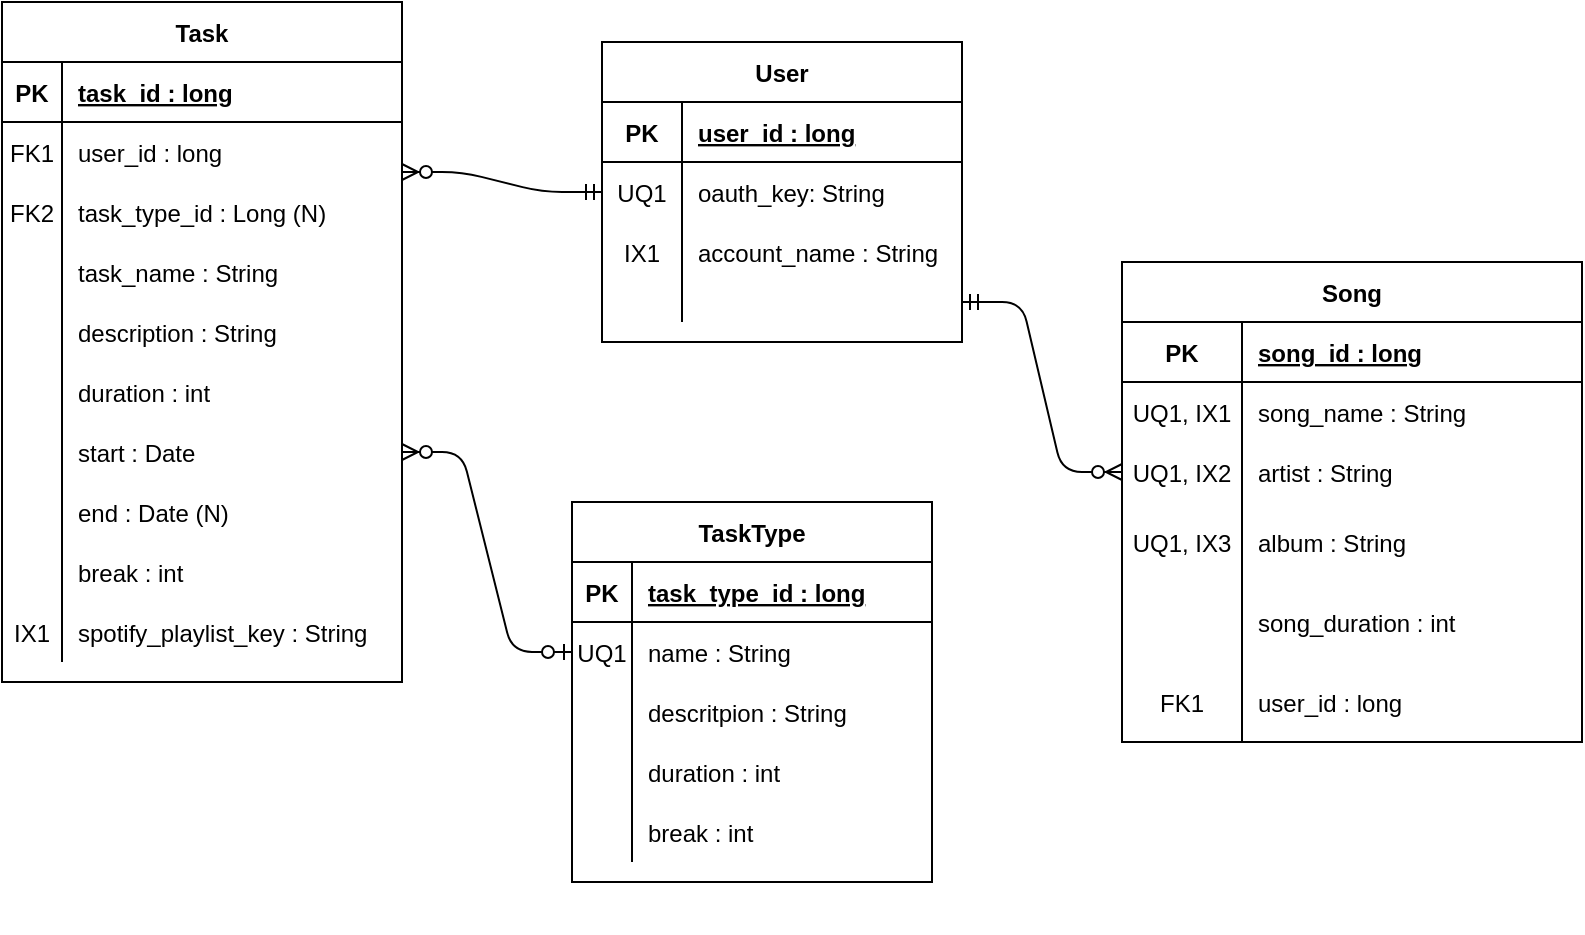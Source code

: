 <mxfile version="13.9.3" type="device"><diagram id="9LeAc8t6B-B8Vijh15hp" name="Page-1"><mxGraphModel dx="752" dy="572" grid="1" gridSize="10" guides="1" tooltips="1" connect="1" arrows="1" fold="1" page="1" pageScale="1" pageWidth="850" pageHeight="1100" math="0" shadow="0"><root><mxCell id="0"/><mxCell id="1" parent="0"/><mxCell id="0n79EJE4nGXvy4xw_Dd9-18" value="" style="shape=partialRectangle;connectable=0;fillColor=none;top=0;left=0;bottom=0;right=0;editable=1;overflow=hidden;" parent="1" vertex="1"><mxGeometry x="520" y="685" width="30" height="30" as="geometry"/></mxCell><mxCell id="nmUzq4MDl_b4EuLdGDhz-4" value="" style="edgeStyle=entityRelationEdgeStyle;fontSize=12;html=1;endArrow=ERzeroToMany;startArrow=ERmandOne;entryX=0;entryY=0.5;entryDx=0;entryDy=0;exitX=1;exitY=0.5;exitDx=0;exitDy=0;" parent="1" source="yPI9ErlmuzDiYwrnkcel-37" target="0n79EJE4nGXvy4xw_Dd9-10" edge="1"><mxGeometry width="100" height="100" relative="1" as="geometry"><mxPoint x="635" y="320" as="sourcePoint"/><mxPoint x="740" y="320" as="targetPoint"/></mxGeometry></mxCell><mxCell id="nmUzq4MDl_b4EuLdGDhz-21" value="" style="edgeStyle=entityRelationEdgeStyle;fontSize=12;html=1;endArrow=ERmandOne;endFill=0;exitX=1;exitY=0.25;exitDx=0;exitDy=0;entryX=0;entryY=0.5;entryDx=0;entryDy=0;startArrow=ERzeroToMany;startFill=1;" parent="1" source="0n79EJE4nGXvy4xw_Dd9-32" target="yPI9ErlmuzDiYwrnkcel-34" edge="1"><mxGeometry width="100" height="100" relative="1" as="geometry"><mxPoint x="290" y="330" as="sourcePoint"/><mxPoint x="330" y="385" as="targetPoint"/></mxGeometry></mxCell><mxCell id="0n79EJE4nGXvy4xw_Dd9-32" value="Task" style="shape=table;startSize=30;container=1;collapsible=1;childLayout=tableLayout;fixedRows=1;rowLines=0;fontStyle=1;align=center;resizeLast=1;" parent="1" vertex="1"><mxGeometry x="50" y="250" width="200" height="340" as="geometry"/></mxCell><mxCell id="0n79EJE4nGXvy4xw_Dd9-33" value="" style="shape=partialRectangle;collapsible=0;dropTarget=0;pointerEvents=0;fillColor=none;top=0;left=0;bottom=1;right=0;points=[[0,0.5],[1,0.5]];portConstraint=eastwest;" parent="0n79EJE4nGXvy4xw_Dd9-32" vertex="1"><mxGeometry y="30" width="200" height="30" as="geometry"/></mxCell><mxCell id="0n79EJE4nGXvy4xw_Dd9-34" value="PK" style="shape=partialRectangle;connectable=0;fillColor=none;top=0;left=0;bottom=0;right=0;fontStyle=1;overflow=hidden;" parent="0n79EJE4nGXvy4xw_Dd9-33" vertex="1"><mxGeometry width="30" height="30" as="geometry"/></mxCell><mxCell id="0n79EJE4nGXvy4xw_Dd9-35" value="task_id : long" style="shape=partialRectangle;connectable=0;fillColor=none;top=0;left=0;bottom=0;right=0;align=left;spacingLeft=6;fontStyle=5;overflow=hidden;" parent="0n79EJE4nGXvy4xw_Dd9-33" vertex="1"><mxGeometry x="30" width="170" height="30" as="geometry"/></mxCell><mxCell id="0n79EJE4nGXvy4xw_Dd9-36" value="" style="shape=partialRectangle;collapsible=0;dropTarget=0;pointerEvents=0;fillColor=none;top=0;left=0;bottom=0;right=0;points=[[0,0.5],[1,0.5]];portConstraint=eastwest;" parent="0n79EJE4nGXvy4xw_Dd9-32" vertex="1"><mxGeometry y="60" width="200" height="30" as="geometry"/></mxCell><mxCell id="0n79EJE4nGXvy4xw_Dd9-37" value="FK1" style="shape=partialRectangle;connectable=0;fillColor=none;top=0;left=0;bottom=0;right=0;editable=1;overflow=hidden;" parent="0n79EJE4nGXvy4xw_Dd9-36" vertex="1"><mxGeometry width="30" height="30" as="geometry"/></mxCell><mxCell id="0n79EJE4nGXvy4xw_Dd9-38" value="user_id : long" style="shape=partialRectangle;connectable=0;fillColor=none;top=0;left=0;bottom=0;right=0;align=left;spacingLeft=6;overflow=hidden;" parent="0n79EJE4nGXvy4xw_Dd9-36" vertex="1"><mxGeometry x="30" width="170" height="30" as="geometry"/></mxCell><mxCell id="nmUzq4MDl_b4EuLdGDhz-62" value="" style="shape=partialRectangle;collapsible=0;dropTarget=0;pointerEvents=0;fillColor=none;top=0;left=0;bottom=0;right=0;points=[[0,0.5],[1,0.5]];portConstraint=eastwest;" parent="0n79EJE4nGXvy4xw_Dd9-32" vertex="1"><mxGeometry y="90" width="200" height="30" as="geometry"/></mxCell><mxCell id="nmUzq4MDl_b4EuLdGDhz-63" value="FK2" style="shape=partialRectangle;connectable=0;fillColor=none;top=0;left=0;bottom=0;right=0;editable=1;overflow=hidden;" parent="nmUzq4MDl_b4EuLdGDhz-62" vertex="1"><mxGeometry width="30" height="30" as="geometry"/></mxCell><mxCell id="nmUzq4MDl_b4EuLdGDhz-64" value="task_type_id : Long (N)" style="shape=partialRectangle;connectable=0;fillColor=none;top=0;left=0;bottom=0;right=0;align=left;spacingLeft=6;overflow=hidden;" parent="nmUzq4MDl_b4EuLdGDhz-62" vertex="1"><mxGeometry x="30" width="170" height="30" as="geometry"/></mxCell><mxCell id="nmUzq4MDl_b4EuLdGDhz-37" value="" style="shape=partialRectangle;collapsible=0;dropTarget=0;pointerEvents=0;fillColor=none;top=0;left=0;bottom=0;right=0;points=[[0,0.5],[1,0.5]];portConstraint=eastwest;" parent="0n79EJE4nGXvy4xw_Dd9-32" vertex="1"><mxGeometry y="120" width="200" height="30" as="geometry"/></mxCell><mxCell id="nmUzq4MDl_b4EuLdGDhz-38" value="" style="shape=partialRectangle;connectable=0;fillColor=none;top=0;left=0;bottom=0;right=0;editable=1;overflow=hidden;" parent="nmUzq4MDl_b4EuLdGDhz-37" vertex="1"><mxGeometry width="30" height="30" as="geometry"/></mxCell><mxCell id="nmUzq4MDl_b4EuLdGDhz-39" value="task_name : String" style="shape=partialRectangle;connectable=0;fillColor=none;top=0;left=0;bottom=0;right=0;align=left;spacingLeft=6;overflow=hidden;" parent="nmUzq4MDl_b4EuLdGDhz-37" vertex="1"><mxGeometry x="30" width="170" height="30" as="geometry"/></mxCell><mxCell id="0n79EJE4nGXvy4xw_Dd9-39" value="" style="shape=partialRectangle;collapsible=0;dropTarget=0;pointerEvents=0;fillColor=none;top=0;left=0;bottom=0;right=0;points=[[0,0.5],[1,0.5]];portConstraint=eastwest;" parent="0n79EJE4nGXvy4xw_Dd9-32" vertex="1"><mxGeometry y="150" width="200" height="30" as="geometry"/></mxCell><mxCell id="0n79EJE4nGXvy4xw_Dd9-40" value="" style="shape=partialRectangle;connectable=0;fillColor=none;top=0;left=0;bottom=0;right=0;editable=1;overflow=hidden;" parent="0n79EJE4nGXvy4xw_Dd9-39" vertex="1"><mxGeometry width="30" height="30" as="geometry"/></mxCell><mxCell id="0n79EJE4nGXvy4xw_Dd9-41" value="description : String" style="shape=partialRectangle;connectable=0;fillColor=none;top=0;left=0;bottom=0;right=0;align=left;spacingLeft=6;overflow=hidden;" parent="0n79EJE4nGXvy4xw_Dd9-39" vertex="1"><mxGeometry x="30" width="170" height="30" as="geometry"/></mxCell><mxCell id="nmUzq4MDl_b4EuLdGDhz-22" value="" style="shape=partialRectangle;collapsible=0;dropTarget=0;pointerEvents=0;fillColor=none;top=0;left=0;bottom=0;right=0;points=[[0,0.5],[1,0.5]];portConstraint=eastwest;" parent="0n79EJE4nGXvy4xw_Dd9-32" vertex="1"><mxGeometry y="180" width="200" height="30" as="geometry"/></mxCell><mxCell id="nmUzq4MDl_b4EuLdGDhz-23" value="" style="shape=partialRectangle;connectable=0;fillColor=none;top=0;left=0;bottom=0;right=0;editable=1;overflow=hidden;" parent="nmUzq4MDl_b4EuLdGDhz-22" vertex="1"><mxGeometry width="30" height="30" as="geometry"/></mxCell><mxCell id="nmUzq4MDl_b4EuLdGDhz-24" value="duration : int" style="shape=partialRectangle;connectable=0;fillColor=none;top=0;left=0;bottom=0;right=0;align=left;spacingLeft=6;overflow=hidden;" parent="nmUzq4MDl_b4EuLdGDhz-22" vertex="1"><mxGeometry x="30" width="170" height="30" as="geometry"/></mxCell><mxCell id="nmUzq4MDl_b4EuLdGDhz-31" value="" style="shape=partialRectangle;collapsible=0;dropTarget=0;pointerEvents=0;fillColor=none;top=0;left=0;bottom=0;right=0;points=[[0,0.5],[1,0.5]];portConstraint=eastwest;" parent="0n79EJE4nGXvy4xw_Dd9-32" vertex="1"><mxGeometry y="210" width="200" height="30" as="geometry"/></mxCell><mxCell id="nmUzq4MDl_b4EuLdGDhz-32" value="" style="shape=partialRectangle;connectable=0;fillColor=none;top=0;left=0;bottom=0;right=0;editable=1;overflow=hidden;" parent="nmUzq4MDl_b4EuLdGDhz-31" vertex="1"><mxGeometry width="30" height="30" as="geometry"/></mxCell><mxCell id="nmUzq4MDl_b4EuLdGDhz-33" value="start : Date" style="shape=partialRectangle;connectable=0;fillColor=none;top=0;left=0;bottom=0;right=0;align=left;spacingLeft=6;overflow=hidden;" parent="nmUzq4MDl_b4EuLdGDhz-31" vertex="1"><mxGeometry x="30" width="170" height="30" as="geometry"/></mxCell><mxCell id="nmUzq4MDl_b4EuLdGDhz-34" value="" style="shape=partialRectangle;collapsible=0;dropTarget=0;pointerEvents=0;fillColor=none;top=0;left=0;bottom=0;right=0;points=[[0,0.5],[1,0.5]];portConstraint=eastwest;" parent="0n79EJE4nGXvy4xw_Dd9-32" vertex="1"><mxGeometry y="240" width="200" height="30" as="geometry"/></mxCell><mxCell id="nmUzq4MDl_b4EuLdGDhz-35" value="" style="shape=partialRectangle;connectable=0;fillColor=none;top=0;left=0;bottom=0;right=0;editable=1;overflow=hidden;" parent="nmUzq4MDl_b4EuLdGDhz-34" vertex="1"><mxGeometry width="30" height="30" as="geometry"/></mxCell><mxCell id="nmUzq4MDl_b4EuLdGDhz-36" value="end : Date (N)" style="shape=partialRectangle;connectable=0;fillColor=none;top=0;left=0;bottom=0;right=0;align=left;spacingLeft=6;overflow=hidden;" parent="nmUzq4MDl_b4EuLdGDhz-34" vertex="1"><mxGeometry x="30" width="170" height="30" as="geometry"/></mxCell><mxCell id="nmUzq4MDl_b4EuLdGDhz-25" value="" style="shape=partialRectangle;collapsible=0;dropTarget=0;pointerEvents=0;fillColor=none;top=0;left=0;bottom=0;right=0;points=[[0,0.5],[1,0.5]];portConstraint=eastwest;" parent="0n79EJE4nGXvy4xw_Dd9-32" vertex="1"><mxGeometry y="270" width="200" height="30" as="geometry"/></mxCell><mxCell id="nmUzq4MDl_b4EuLdGDhz-26" value="" style="shape=partialRectangle;connectable=0;fillColor=none;top=0;left=0;bottom=0;right=0;editable=1;overflow=hidden;" parent="nmUzq4MDl_b4EuLdGDhz-25" vertex="1"><mxGeometry width="30" height="30" as="geometry"/></mxCell><mxCell id="nmUzq4MDl_b4EuLdGDhz-27" value="break : int" style="shape=partialRectangle;connectable=0;fillColor=none;top=0;left=0;bottom=0;right=0;align=left;spacingLeft=6;overflow=hidden;" parent="nmUzq4MDl_b4EuLdGDhz-25" vertex="1"><mxGeometry x="30" width="170" height="30" as="geometry"/></mxCell><mxCell id="nmUzq4MDl_b4EuLdGDhz-28" value="" style="shape=partialRectangle;collapsible=0;dropTarget=0;pointerEvents=0;fillColor=none;top=0;left=0;bottom=0;right=0;points=[[0,0.5],[1,0.5]];portConstraint=eastwest;" parent="0n79EJE4nGXvy4xw_Dd9-32" vertex="1"><mxGeometry y="300" width="200" height="30" as="geometry"/></mxCell><mxCell id="nmUzq4MDl_b4EuLdGDhz-29" value="IX1" style="shape=partialRectangle;connectable=0;fillColor=none;top=0;left=0;bottom=0;right=0;editable=1;overflow=hidden;" parent="nmUzq4MDl_b4EuLdGDhz-28" vertex="1"><mxGeometry width="30" height="30" as="geometry"/></mxCell><mxCell id="nmUzq4MDl_b4EuLdGDhz-30" value="spotify_playlist_key : String" style="shape=partialRectangle;connectable=0;fillColor=none;top=0;left=0;bottom=0;right=0;align=left;spacingLeft=6;overflow=hidden;" parent="nmUzq4MDl_b4EuLdGDhz-28" vertex="1"><mxGeometry x="30" width="170" height="30" as="geometry"/></mxCell><mxCell id="0n79EJE4nGXvy4xw_Dd9-3" value="Song" style="shape=table;startSize=30;container=1;collapsible=1;childLayout=tableLayout;fixedRows=1;rowLines=0;fontStyle=1;align=center;resizeLast=1;" parent="1" vertex="1"><mxGeometry x="610" y="380" width="230" height="240" as="geometry"/></mxCell><mxCell id="0n79EJE4nGXvy4xw_Dd9-4" value="" style="shape=partialRectangle;collapsible=0;dropTarget=0;pointerEvents=0;fillColor=none;top=0;left=0;bottom=1;right=0;points=[[0,0.5],[1,0.5]];portConstraint=eastwest;" parent="0n79EJE4nGXvy4xw_Dd9-3" vertex="1"><mxGeometry y="30" width="230" height="30" as="geometry"/></mxCell><mxCell id="0n79EJE4nGXvy4xw_Dd9-5" value="PK" style="shape=partialRectangle;connectable=0;fillColor=none;top=0;left=0;bottom=0;right=0;fontStyle=1;overflow=hidden;" parent="0n79EJE4nGXvy4xw_Dd9-4" vertex="1"><mxGeometry width="60" height="30" as="geometry"/></mxCell><mxCell id="0n79EJE4nGXvy4xw_Dd9-6" value="song_id : long" style="shape=partialRectangle;connectable=0;fillColor=none;top=0;left=0;bottom=0;right=0;align=left;spacingLeft=6;fontStyle=5;overflow=hidden;" parent="0n79EJE4nGXvy4xw_Dd9-4" vertex="1"><mxGeometry x="60" width="170" height="30" as="geometry"/></mxCell><mxCell id="0n79EJE4nGXvy4xw_Dd9-7" value="" style="shape=partialRectangle;collapsible=0;dropTarget=0;pointerEvents=0;fillColor=none;top=0;left=0;bottom=0;right=0;points=[[0,0.5],[1,0.5]];portConstraint=eastwest;" parent="0n79EJE4nGXvy4xw_Dd9-3" vertex="1"><mxGeometry y="60" width="230" height="30" as="geometry"/></mxCell><mxCell id="0n79EJE4nGXvy4xw_Dd9-8" value="UQ1, IX1" style="shape=partialRectangle;connectable=0;fillColor=none;top=0;left=0;bottom=0;right=0;editable=1;overflow=hidden;" parent="0n79EJE4nGXvy4xw_Dd9-7" vertex="1"><mxGeometry width="60" height="30" as="geometry"/></mxCell><mxCell id="0n79EJE4nGXvy4xw_Dd9-9" value="song_name : String" style="shape=partialRectangle;connectable=0;fillColor=none;top=0;left=0;bottom=0;right=0;align=left;spacingLeft=6;overflow=hidden;" parent="0n79EJE4nGXvy4xw_Dd9-7" vertex="1"><mxGeometry x="60" width="170" height="30" as="geometry"/></mxCell><mxCell id="0n79EJE4nGXvy4xw_Dd9-10" value="" style="shape=partialRectangle;collapsible=0;dropTarget=0;pointerEvents=0;fillColor=none;top=0;left=0;bottom=0;right=0;points=[[0,0.5],[1,0.5]];portConstraint=eastwest;" parent="0n79EJE4nGXvy4xw_Dd9-3" vertex="1"><mxGeometry y="90" width="230" height="30" as="geometry"/></mxCell><mxCell id="0n79EJE4nGXvy4xw_Dd9-11" value="UQ1, IX2" style="shape=partialRectangle;connectable=0;fillColor=none;top=0;left=0;bottom=0;right=0;editable=1;overflow=hidden;" parent="0n79EJE4nGXvy4xw_Dd9-10" vertex="1"><mxGeometry width="60" height="30" as="geometry"/></mxCell><mxCell id="0n79EJE4nGXvy4xw_Dd9-12" value="artist : String" style="shape=partialRectangle;connectable=0;fillColor=none;top=0;left=0;bottom=0;right=0;align=left;spacingLeft=6;overflow=hidden;" parent="0n79EJE4nGXvy4xw_Dd9-10" vertex="1"><mxGeometry x="60" width="170" height="30" as="geometry"/></mxCell><mxCell id="0n79EJE4nGXvy4xw_Dd9-13" value="" style="shape=partialRectangle;collapsible=0;dropTarget=0;pointerEvents=0;fillColor=none;top=0;left=0;bottom=0;right=0;points=[[0,0.5],[1,0.5]];portConstraint=eastwest;" parent="0n79EJE4nGXvy4xw_Dd9-3" vertex="1"><mxGeometry y="120" width="230" height="40" as="geometry"/></mxCell><mxCell id="0n79EJE4nGXvy4xw_Dd9-14" value="UQ1, IX3" style="shape=partialRectangle;connectable=0;fillColor=none;top=0;left=0;bottom=0;right=0;editable=1;overflow=hidden;" parent="0n79EJE4nGXvy4xw_Dd9-13" vertex="1"><mxGeometry width="60" height="40" as="geometry"/></mxCell><mxCell id="0n79EJE4nGXvy4xw_Dd9-15" value="album : String" style="shape=partialRectangle;connectable=0;fillColor=none;top=0;left=0;bottom=0;right=0;align=left;spacingLeft=6;overflow=hidden;" parent="0n79EJE4nGXvy4xw_Dd9-13" vertex="1"><mxGeometry x="60" width="170" height="40" as="geometry"/></mxCell><mxCell id="nmUzq4MDl_b4EuLdGDhz-18" value="" style="shape=partialRectangle;collapsible=0;dropTarget=0;pointerEvents=0;fillColor=none;top=0;left=0;bottom=0;right=0;points=[[0,0.5],[1,0.5]];portConstraint=eastwest;" parent="0n79EJE4nGXvy4xw_Dd9-3" vertex="1"><mxGeometry y="160" width="230" height="40" as="geometry"/></mxCell><mxCell id="nmUzq4MDl_b4EuLdGDhz-19" value="" style="shape=partialRectangle;connectable=0;fillColor=none;top=0;left=0;bottom=0;right=0;editable=1;overflow=hidden;" parent="nmUzq4MDl_b4EuLdGDhz-18" vertex="1"><mxGeometry width="60" height="40" as="geometry"/></mxCell><mxCell id="nmUzq4MDl_b4EuLdGDhz-20" value="song_duration : int" style="shape=partialRectangle;connectable=0;fillColor=none;top=0;left=0;bottom=0;right=0;align=left;spacingLeft=6;overflow=hidden;" parent="nmUzq4MDl_b4EuLdGDhz-18" vertex="1"><mxGeometry x="60" width="170" height="40" as="geometry"/></mxCell><mxCell id="nmUzq4MDl_b4EuLdGDhz-43" value="" style="shape=partialRectangle;collapsible=0;dropTarget=0;pointerEvents=0;fillColor=none;top=0;left=0;bottom=0;right=0;points=[[0,0.5],[1,0.5]];portConstraint=eastwest;" parent="0n79EJE4nGXvy4xw_Dd9-3" vertex="1"><mxGeometry y="200" width="230" height="40" as="geometry"/></mxCell><mxCell id="nmUzq4MDl_b4EuLdGDhz-44" value="FK1" style="shape=partialRectangle;connectable=0;fillColor=none;top=0;left=0;bottom=0;right=0;editable=1;overflow=hidden;" parent="nmUzq4MDl_b4EuLdGDhz-43" vertex="1"><mxGeometry width="60" height="40" as="geometry"/></mxCell><mxCell id="nmUzq4MDl_b4EuLdGDhz-45" value="user_id : long" style="shape=partialRectangle;connectable=0;fillColor=none;top=0;left=0;bottom=0;right=0;align=left;spacingLeft=6;overflow=hidden;" parent="nmUzq4MDl_b4EuLdGDhz-43" vertex="1"><mxGeometry x="60" width="170" height="40" as="geometry"/></mxCell><mxCell id="yPI9ErlmuzDiYwrnkcel-27" value="User" style="shape=table;startSize=30;container=1;collapsible=1;childLayout=tableLayout;fixedRows=1;rowLines=0;fontStyle=1;align=center;resizeLast=1;" parent="1" vertex="1"><mxGeometry x="350" y="270" width="180" height="150" as="geometry"/></mxCell><mxCell id="yPI9ErlmuzDiYwrnkcel-28" value="" style="shape=partialRectangle;collapsible=0;dropTarget=0;pointerEvents=0;fillColor=none;top=0;left=0;bottom=1;right=0;points=[[0,0.5],[1,0.5]];portConstraint=eastwest;" parent="yPI9ErlmuzDiYwrnkcel-27" vertex="1"><mxGeometry y="30" width="180" height="30" as="geometry"/></mxCell><mxCell id="yPI9ErlmuzDiYwrnkcel-29" value="PK" style="shape=partialRectangle;connectable=0;fillColor=none;top=0;left=0;bottom=0;right=0;fontStyle=1;overflow=hidden;" parent="yPI9ErlmuzDiYwrnkcel-28" vertex="1"><mxGeometry width="40" height="30" as="geometry"/></mxCell><mxCell id="yPI9ErlmuzDiYwrnkcel-30" value="user_id : long" style="shape=partialRectangle;connectable=0;fillColor=none;top=0;left=0;bottom=0;right=0;align=left;spacingLeft=6;fontStyle=5;overflow=hidden;" parent="yPI9ErlmuzDiYwrnkcel-28" vertex="1"><mxGeometry x="40" width="140" height="30" as="geometry"/></mxCell><mxCell id="yPI9ErlmuzDiYwrnkcel-34" value="" style="shape=partialRectangle;collapsible=0;dropTarget=0;pointerEvents=0;fillColor=none;top=0;left=0;bottom=0;right=0;points=[[0,0.5],[1,0.5]];portConstraint=eastwest;" parent="yPI9ErlmuzDiYwrnkcel-27" vertex="1"><mxGeometry y="60" width="180" height="30" as="geometry"/></mxCell><mxCell id="yPI9ErlmuzDiYwrnkcel-35" value="UQ1" style="shape=partialRectangle;connectable=0;fillColor=none;top=0;left=0;bottom=0;right=0;editable=1;overflow=hidden;" parent="yPI9ErlmuzDiYwrnkcel-34" vertex="1"><mxGeometry width="40" height="30" as="geometry"/></mxCell><mxCell id="yPI9ErlmuzDiYwrnkcel-36" value="oauth_key: String" style="shape=partialRectangle;connectable=0;fillColor=none;top=0;left=0;bottom=0;right=0;align=left;spacingLeft=6;overflow=hidden;" parent="yPI9ErlmuzDiYwrnkcel-34" vertex="1"><mxGeometry x="40" width="140" height="30" as="geometry"/></mxCell><mxCell id="nmUzq4MDl_b4EuLdGDhz-40" value="" style="shape=partialRectangle;collapsible=0;dropTarget=0;pointerEvents=0;fillColor=none;top=0;left=0;bottom=0;right=0;points=[[0,0.5],[1,0.5]];portConstraint=eastwest;" parent="yPI9ErlmuzDiYwrnkcel-27" vertex="1"><mxGeometry y="90" width="180" height="30" as="geometry"/></mxCell><mxCell id="nmUzq4MDl_b4EuLdGDhz-41" value="IX1" style="shape=partialRectangle;connectable=0;fillColor=none;top=0;left=0;bottom=0;right=0;editable=1;overflow=hidden;" parent="nmUzq4MDl_b4EuLdGDhz-40" vertex="1"><mxGeometry width="40" height="30" as="geometry"/></mxCell><mxCell id="nmUzq4MDl_b4EuLdGDhz-42" value="account_name : String" style="shape=partialRectangle;connectable=0;fillColor=none;top=0;left=0;bottom=0;right=0;align=left;spacingLeft=6;overflow=hidden;" parent="nmUzq4MDl_b4EuLdGDhz-40" vertex="1"><mxGeometry x="40" width="140" height="30" as="geometry"/></mxCell><mxCell id="yPI9ErlmuzDiYwrnkcel-37" value="" style="shape=partialRectangle;collapsible=0;dropTarget=0;pointerEvents=0;fillColor=none;top=0;left=0;bottom=0;right=0;points=[[0,0.5],[1,0.5]];portConstraint=eastwest;" parent="yPI9ErlmuzDiYwrnkcel-27" vertex="1"><mxGeometry y="120" width="180" height="20" as="geometry"/></mxCell><mxCell id="yPI9ErlmuzDiYwrnkcel-38" value="" style="shape=partialRectangle;connectable=0;fillColor=none;top=0;left=0;bottom=0;right=0;editable=1;overflow=hidden;" parent="yPI9ErlmuzDiYwrnkcel-37" vertex="1"><mxGeometry width="40" height="20" as="geometry"/></mxCell><mxCell id="yPI9ErlmuzDiYwrnkcel-39" value="" style="shape=partialRectangle;connectable=0;fillColor=none;top=0;left=0;bottom=0;right=0;align=left;spacingLeft=6;overflow=hidden;" parent="yPI9ErlmuzDiYwrnkcel-37" vertex="1"><mxGeometry x="40" width="140" height="20" as="geometry"/></mxCell><mxCell id="nmUzq4MDl_b4EuLdGDhz-65" value="" style="edgeStyle=entityRelationEdgeStyle;fontSize=12;html=1;endArrow=ERzeroToMany;endFill=1;startArrow=ERzeroToOne;exitX=0;exitY=0.5;exitDx=0;exitDy=0;entryX=1;entryY=0.5;entryDx=0;entryDy=0;startFill=1;" parent="1" source="nmUzq4MDl_b4EuLdGDhz-50" target="nmUzq4MDl_b4EuLdGDhz-31" edge="1"><mxGeometry width="100" height="100" relative="1" as="geometry"><mxPoint x="400" y="600" as="sourcePoint"/><mxPoint x="500" y="500" as="targetPoint"/></mxGeometry></mxCell><mxCell id="nmUzq4MDl_b4EuLdGDhz-46" value="TaskType" style="shape=table;startSize=30;container=1;collapsible=1;childLayout=tableLayout;fixedRows=1;rowLines=0;fontStyle=1;align=center;resizeLast=1;" parent="1" vertex="1"><mxGeometry x="335" y="500" width="180" height="190" as="geometry"/></mxCell><mxCell id="nmUzq4MDl_b4EuLdGDhz-47" value="" style="shape=partialRectangle;collapsible=0;dropTarget=0;pointerEvents=0;fillColor=none;top=0;left=0;bottom=1;right=0;points=[[0,0.5],[1,0.5]];portConstraint=eastwest;" parent="nmUzq4MDl_b4EuLdGDhz-46" vertex="1"><mxGeometry y="30" width="180" height="30" as="geometry"/></mxCell><mxCell id="nmUzq4MDl_b4EuLdGDhz-48" value="PK" style="shape=partialRectangle;connectable=0;fillColor=none;top=0;left=0;bottom=0;right=0;fontStyle=1;overflow=hidden;" parent="nmUzq4MDl_b4EuLdGDhz-47" vertex="1"><mxGeometry width="30" height="30" as="geometry"/></mxCell><mxCell id="nmUzq4MDl_b4EuLdGDhz-49" value="task_type_id : long" style="shape=partialRectangle;connectable=0;fillColor=none;top=0;left=0;bottom=0;right=0;align=left;spacingLeft=6;fontStyle=5;overflow=hidden;" parent="nmUzq4MDl_b4EuLdGDhz-47" vertex="1"><mxGeometry x="30" width="150" height="30" as="geometry"/></mxCell><mxCell id="nmUzq4MDl_b4EuLdGDhz-50" value="" style="shape=partialRectangle;collapsible=0;dropTarget=0;pointerEvents=0;fillColor=none;top=0;left=0;bottom=0;right=0;points=[[0,0.5],[1,0.5]];portConstraint=eastwest;" parent="nmUzq4MDl_b4EuLdGDhz-46" vertex="1"><mxGeometry y="60" width="180" height="30" as="geometry"/></mxCell><mxCell id="nmUzq4MDl_b4EuLdGDhz-51" value="UQ1" style="shape=partialRectangle;connectable=0;fillColor=none;top=0;left=0;bottom=0;right=0;editable=1;overflow=hidden;" parent="nmUzq4MDl_b4EuLdGDhz-50" vertex="1"><mxGeometry width="30" height="30" as="geometry"/></mxCell><mxCell id="nmUzq4MDl_b4EuLdGDhz-52" value="name : String" style="shape=partialRectangle;connectable=0;fillColor=none;top=0;left=0;bottom=0;right=0;align=left;spacingLeft=6;overflow=hidden;" parent="nmUzq4MDl_b4EuLdGDhz-50" vertex="1"><mxGeometry x="30" width="150" height="30" as="geometry"/></mxCell><mxCell id="nmUzq4MDl_b4EuLdGDhz-53" value="" style="shape=partialRectangle;collapsible=0;dropTarget=0;pointerEvents=0;fillColor=none;top=0;left=0;bottom=0;right=0;points=[[0,0.5],[1,0.5]];portConstraint=eastwest;" parent="nmUzq4MDl_b4EuLdGDhz-46" vertex="1"><mxGeometry y="90" width="180" height="30" as="geometry"/></mxCell><mxCell id="nmUzq4MDl_b4EuLdGDhz-54" value="" style="shape=partialRectangle;connectable=0;fillColor=none;top=0;left=0;bottom=0;right=0;editable=1;overflow=hidden;" parent="nmUzq4MDl_b4EuLdGDhz-53" vertex="1"><mxGeometry width="30" height="30" as="geometry"/></mxCell><mxCell id="nmUzq4MDl_b4EuLdGDhz-55" value="descritpion : String" style="shape=partialRectangle;connectable=0;fillColor=none;top=0;left=0;bottom=0;right=0;align=left;spacingLeft=6;overflow=hidden;" parent="nmUzq4MDl_b4EuLdGDhz-53" vertex="1"><mxGeometry x="30" width="150" height="30" as="geometry"/></mxCell><mxCell id="nmUzq4MDl_b4EuLdGDhz-56" value="" style="shape=partialRectangle;collapsible=0;dropTarget=0;pointerEvents=0;fillColor=none;top=0;left=0;bottom=0;right=0;points=[[0,0.5],[1,0.5]];portConstraint=eastwest;" parent="nmUzq4MDl_b4EuLdGDhz-46" vertex="1"><mxGeometry y="120" width="180" height="30" as="geometry"/></mxCell><mxCell id="nmUzq4MDl_b4EuLdGDhz-57" value="" style="shape=partialRectangle;connectable=0;fillColor=none;top=0;left=0;bottom=0;right=0;editable=1;overflow=hidden;" parent="nmUzq4MDl_b4EuLdGDhz-56" vertex="1"><mxGeometry width="30" height="30" as="geometry"/></mxCell><mxCell id="nmUzq4MDl_b4EuLdGDhz-58" value="duration : int" style="shape=partialRectangle;connectable=0;fillColor=none;top=0;left=0;bottom=0;right=0;align=left;spacingLeft=6;overflow=hidden;" parent="nmUzq4MDl_b4EuLdGDhz-56" vertex="1"><mxGeometry x="30" width="150" height="30" as="geometry"/></mxCell><mxCell id="nmUzq4MDl_b4EuLdGDhz-59" value="" style="shape=partialRectangle;collapsible=0;dropTarget=0;pointerEvents=0;fillColor=none;top=0;left=0;bottom=0;right=0;points=[[0,0.5],[1,0.5]];portConstraint=eastwest;" parent="nmUzq4MDl_b4EuLdGDhz-46" vertex="1"><mxGeometry y="150" width="180" height="30" as="geometry"/></mxCell><mxCell id="nmUzq4MDl_b4EuLdGDhz-60" value="" style="shape=partialRectangle;connectable=0;fillColor=none;top=0;left=0;bottom=0;right=0;editable=1;overflow=hidden;" parent="nmUzq4MDl_b4EuLdGDhz-59" vertex="1"><mxGeometry width="30" height="30" as="geometry"/></mxCell><mxCell id="nmUzq4MDl_b4EuLdGDhz-61" value="break : int" style="shape=partialRectangle;connectable=0;fillColor=none;top=0;left=0;bottom=0;right=0;align=left;spacingLeft=6;overflow=hidden;" parent="nmUzq4MDl_b4EuLdGDhz-59" vertex="1"><mxGeometry x="30" width="150" height="30" as="geometry"/></mxCell></root></mxGraphModel></diagram></mxfile>
